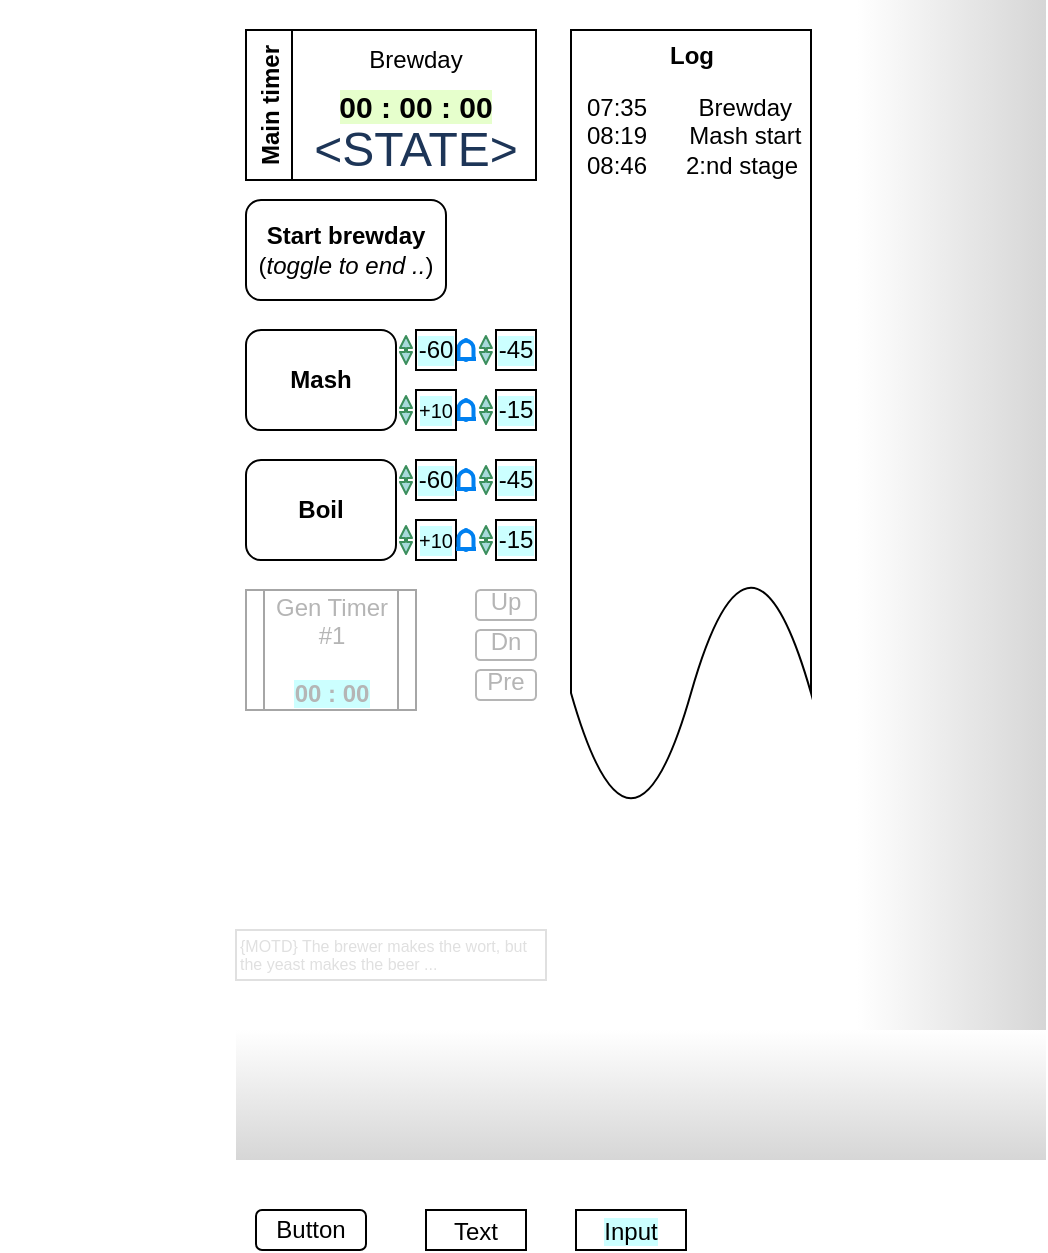 <mxfile version="15.5.6" type="device" pages="2"><diagram id="jztSU5gjST6KUrV8q-Bo" name="UI"><mxGraphModel dx="1395" dy="579" grid="1" gridSize="5" guides="1" tooltips="1" connect="1" arrows="1" fold="1" page="1" pageScale="1" pageWidth="413" pageHeight="583" math="0" shadow="0"><root><mxCell id="HVt62GDOnBgje69rLHme-0"/><mxCell id="HVt62GDOnBgje69rLHme-1" parent="HVt62GDOnBgje69rLHme-0"/><mxCell id="HVt62GDOnBgje69rLHme-38" value="Button" style="rounded=1;whiteSpace=wrap;html=1;" vertex="1" parent="HVt62GDOnBgje69rLHme-1"><mxGeometry x="15" y="605" width="55" height="20" as="geometry"/></mxCell><mxCell id="HVt62GDOnBgje69rLHme-39" value="&lt;font style=&quot;font-size: 12px&quot;&gt;Text&lt;/font&gt;" style="rounded=0;whiteSpace=wrap;html=1;labelBackgroundColor=none;fontSize=8;fillColor=none;gradientColor=#D6D6D6;gradientDirection=south;align=center;verticalAlign=bottom;" vertex="1" parent="HVt62GDOnBgje69rLHme-1"><mxGeometry x="100" y="605" width="50" height="20" as="geometry"/></mxCell><mxCell id="HVt62GDOnBgje69rLHme-48" value="Input" style="rounded=0;whiteSpace=wrap;html=1;labelBackgroundColor=#CCFFFF;fontSize=12;fillColor=none;gradientColor=#D6D6D6;gradientDirection=south;align=center;verticalAlign=bottom;" vertex="1" parent="HVt62GDOnBgje69rLHme-1"><mxGeometry x="175" y="605" width="55" height="20" as="geometry"/></mxCell><mxCell id="HFHXPf0wUwNHhgdeqi3G-0" style="edgeStyle=orthogonalEdgeStyle;curved=0;rounded=1;sketch=0;orthogonalLoop=1;jettySize=auto;html=1;exitX=0.5;exitY=1;exitDx=0;exitDy=0;fontColor=#095C86;strokeColor=#60E696;fillColor=#F694C1;" edge="1" parent="HVt62GDOnBgje69rLHme-1"><mxGeometry relative="1" as="geometry"><mxPoint x="-105" y="240" as="sourcePoint"/><mxPoint x="-105" y="240" as="targetPoint"/></mxGeometry></mxCell><mxCell id="i2ZisrxOc8dB12kxObI2-15" value="" style="rounded=0;whiteSpace=wrap;html=1;dashed=1;align=right;verticalAlign=top;labelBackgroundColor=#E0E0E0;gradientDirection=east;gradientColor=#D6D6D6;strokeColor=none;" vertex="1" parent="HVt62GDOnBgje69rLHme-1"><mxGeometry x="315" width="95" height="580" as="geometry"/></mxCell><mxCell id="i2ZisrxOc8dB12kxObI2-16" value="" style="rounded=0;whiteSpace=wrap;html=1;dashed=1;align=right;verticalAlign=top;labelBackgroundColor=#E0E0E0;gradientDirection=south;gradientColor=#D6D6D6;strokeColor=none;" vertex="1" parent="HVt62GDOnBgje69rLHme-1"><mxGeometry x="5" y="515" width="405" height="65" as="geometry"/></mxCell><mxCell id="i2ZisrxOc8dB12kxObI2-14" value="User View" parent="HVt62GDOnBgje69rLHme-0"/><mxCell id="i2ZisrxOc8dB12kxObI2-17" value="Gen Timer #1&lt;br&gt;&lt;br&gt;&lt;b style=&quot;background-color: rgb(204 , 255 , 255)&quot;&gt;00 : 00&lt;/b&gt;" style="shape=process;whiteSpace=wrap;html=1;backgroundOutline=1;strokeColor=#A6A6A6;fontColor=#B5B5B5;" vertex="1" parent="i2ZisrxOc8dB12kxObI2-14"><mxGeometry x="10" y="295" width="85" height="60" as="geometry"/></mxCell><mxCell id="i2ZisrxOc8dB12kxObI2-18" value="Main timer" style="swimlane;horizontal=0;" vertex="1" parent="i2ZisrxOc8dB12kxObI2-14"><mxGeometry x="10" y="15" width="145" height="75" as="geometry"/></mxCell><mxCell id="i2ZisrxOc8dB12kxObI2-19" value="&lt;b&gt;&lt;font style=&quot;font-size: 15px ; background-color: rgb(230 , 255 , 204)&quot;&gt;00 : 00 : 00&lt;/font&gt;&lt;/b&gt;" style="text;html=1;strokeColor=none;fillColor=none;align=center;verticalAlign=middle;whiteSpace=wrap;rounded=0;" vertex="1" parent="i2ZisrxOc8dB12kxObI2-18"><mxGeometry x="40" y="22.5" width="90" height="30" as="geometry"/></mxCell><mxCell id="i2ZisrxOc8dB12kxObI2-20" value="Brewday" style="text;html=1;strokeColor=none;fillColor=none;align=center;verticalAlign=middle;whiteSpace=wrap;rounded=0;" vertex="1" parent="i2ZisrxOc8dB12kxObI2-18"><mxGeometry x="55" width="60" height="30" as="geometry"/></mxCell><mxCell id="i2ZisrxOc8dB12kxObI2-21" value="&amp;lt;STATE&amp;gt;" style="text;html=1;strokeColor=none;fillColor=none;align=center;verticalAlign=middle;whiteSpace=wrap;rounded=0;sketch=0;fontSize=24;fontColor=#1D3557;" vertex="1" parent="i2ZisrxOc8dB12kxObI2-18"><mxGeometry x="25" y="45" width="120" height="30" as="geometry"/></mxCell><mxCell id="i2ZisrxOc8dB12kxObI2-22" value="&lt;b&gt;Start brewday&lt;/b&gt;&lt;br&gt;(&lt;i&gt;toggle to end ..&lt;/i&gt;)" style="rounded=1;whiteSpace=wrap;html=1;" vertex="1" parent="i2ZisrxOc8dB12kxObI2-14"><mxGeometry x="10" y="100" width="100" height="50" as="geometry"/></mxCell><mxCell id="i2ZisrxOc8dB12kxObI2-23" value="&lt;b&gt;Mash&lt;/b&gt;" style="rounded=1;whiteSpace=wrap;html=1;" vertex="1" parent="i2ZisrxOc8dB12kxObI2-14"><mxGeometry x="10" y="165" width="75" height="50" as="geometry"/></mxCell><mxCell id="i2ZisrxOc8dB12kxObI2-24" value="-45" style="rounded=0;whiteSpace=wrap;html=1;" vertex="1" parent="i2ZisrxOc8dB12kxObI2-14"><mxGeometry x="135" y="165" width="20" height="20" as="geometry"/></mxCell><mxCell id="i2ZisrxOc8dB12kxObI2-25" value="-15" style="rounded=0;whiteSpace=wrap;html=1;" vertex="1" parent="i2ZisrxOc8dB12kxObI2-14"><mxGeometry x="135" y="195" width="20" height="20" as="geometry"/></mxCell><mxCell id="i2ZisrxOc8dB12kxObI2-26" value="" style="html=1;verticalLabelPosition=bottom;align=center;labelBackgroundColor=#ffffff;verticalAlign=top;strokeWidth=2;strokeColor=#0080F0;shadow=0;dashed=0;shape=mxgraph.ios7.icons.bell;" vertex="1" parent="i2ZisrxOc8dB12kxObI2-14"><mxGeometry x="115" y="170" width="10" height="10" as="geometry"/></mxCell><mxCell id="i2ZisrxOc8dB12kxObI2-27" value="" style="html=1;verticalLabelPosition=bottom;align=center;labelBackgroundColor=#ffffff;verticalAlign=top;strokeWidth=2;strokeColor=#0080F0;shadow=0;dashed=0;shape=mxgraph.ios7.icons.bell;" vertex="1" parent="i2ZisrxOc8dB12kxObI2-14"><mxGeometry x="115" y="200" width="10" height="10" as="geometry"/></mxCell><mxCell id="i2ZisrxOc8dB12kxObI2-28" value="-60" style="rounded=0;whiteSpace=wrap;html=1;" vertex="1" parent="i2ZisrxOc8dB12kxObI2-14"><mxGeometry x="95" y="165" width="20" height="20" as="geometry"/></mxCell><mxCell id="i2ZisrxOc8dB12kxObI2-29" value="&lt;font style=&quot;font-size: 10px&quot;&gt;+10&lt;/font&gt;" style="rounded=0;whiteSpace=wrap;html=1;" vertex="1" parent="i2ZisrxOc8dB12kxObI2-14"><mxGeometry x="95" y="195" width="20" height="20" as="geometry"/></mxCell><mxCell id="i2ZisrxOc8dB12kxObI2-30" value="&lt;b&gt;Boil&lt;/b&gt;" style="rounded=1;whiteSpace=wrap;html=1;" vertex="1" parent="i2ZisrxOc8dB12kxObI2-14"><mxGeometry x="10" y="230" width="75" height="50" as="geometry"/></mxCell><mxCell id="i2ZisrxOc8dB12kxObI2-31" value="-45" style="rounded=0;whiteSpace=wrap;html=1;labelBackgroundColor=#CCFFFF;" vertex="1" parent="i2ZisrxOc8dB12kxObI2-14"><mxGeometry x="135" y="230" width="20" height="20" as="geometry"/></mxCell><mxCell id="i2ZisrxOc8dB12kxObI2-32" value="-15" style="rounded=0;whiteSpace=wrap;html=1;labelBackgroundColor=#CCFFFF;" vertex="1" parent="i2ZisrxOc8dB12kxObI2-14"><mxGeometry x="135" y="260" width="20" height="20" as="geometry"/></mxCell><mxCell id="i2ZisrxOc8dB12kxObI2-33" value="-60" style="rounded=0;whiteSpace=wrap;html=1;labelBackgroundColor=#CCFFFF;" vertex="1" parent="i2ZisrxOc8dB12kxObI2-14"><mxGeometry x="95" y="230" width="20" height="20" as="geometry"/></mxCell><mxCell id="i2ZisrxOc8dB12kxObI2-34" value="&lt;font style=&quot;font-size: 10px&quot;&gt;+10&lt;/font&gt;" style="rounded=0;whiteSpace=wrap;html=1;labelBackgroundColor=#CCFFFF;" vertex="1" parent="i2ZisrxOc8dB12kxObI2-14"><mxGeometry x="95" y="260" width="20" height="20" as="geometry"/></mxCell><mxCell id="i2ZisrxOc8dB12kxObI2-35" value="{MOTD} The brewer makes the wort, but the yeast makes the beer ..." style="rounded=0;whiteSpace=wrap;html=1;labelBackgroundColor=none;fontSize=8;fillColor=none;gradientColor=#D6D6D6;gradientDirection=west;align=left;verticalAlign=bottom;fontColor=#E0E0E0;strokeColor=#E0E0E0;" vertex="1" parent="i2ZisrxOc8dB12kxObI2-14"><mxGeometry x="5" y="465" width="155" height="25" as="geometry"/></mxCell><mxCell id="i2ZisrxOc8dB12kxObI2-36" value="" style="shape=document;whiteSpace=wrap;html=1;boundedLbl=1;labelBackgroundColor=none;fontSize=12;fillColor=none;gradientColor=#D6D6D6;gradientDirection=south;align=center;verticalAlign=bottom;" vertex="1" parent="i2ZisrxOc8dB12kxObI2-14"><mxGeometry x="172.5" y="15" width="120" height="390" as="geometry"/></mxCell><mxCell id="i2ZisrxOc8dB12kxObI2-37" value="&lt;span style=&quot;color: rgb(0 , 0 , 0) ; text-align: right&quot;&gt;07:35&lt;br&gt;&lt;/span&gt;&lt;span style=&quot;color: rgb(0 , 0 , 0) ; text-align: right&quot;&gt;08:19&lt;br&gt;&lt;/span&gt;&lt;span style=&quot;color: rgb(0 , 0 , 0) ; text-align: right&quot;&gt;08:46&lt;/span&gt;&lt;span style=&quot;color: rgb(0 , 0 , 0) ; text-align: right&quot;&gt;&lt;br&gt;&lt;/span&gt;" style="text;html=1;strokeColor=none;fillColor=none;align=center;verticalAlign=top;whiteSpace=wrap;rounded=0;dashed=1;fontColor=#333333;" vertex="1" parent="i2ZisrxOc8dB12kxObI2-14"><mxGeometry x="172.5" y="40" width="45" height="360" as="geometry"/></mxCell><mxCell id="i2ZisrxOc8dB12kxObI2-38" value="&lt;span style=&quot;color: rgb(0 , 0 , 0) ; text-align: right&quot;&gt;&amp;nbsp;Brewday&lt;br&gt;&lt;/span&gt;&lt;span style=&quot;color: rgb(0 , 0 , 0) ; text-align: right&quot;&gt;&amp;nbsp;Mash start&lt;/span&gt;&lt;span style=&quot;color: rgb(0 , 0 , 0) ; text-align: right&quot;&gt;&lt;br&gt;&lt;/span&gt;&lt;span style=&quot;color: rgb(0 , 0 , 0) ; text-align: right&quot;&gt;2:nd stage&lt;br&gt;&lt;/span&gt;" style="text;html=1;strokeColor=none;fillColor=none;align=center;verticalAlign=top;whiteSpace=wrap;rounded=0;dashed=1;fontColor=#333333;" vertex="1" parent="i2ZisrxOc8dB12kxObI2-14"><mxGeometry x="222.5" y="40" width="70" height="360" as="geometry"/></mxCell><mxCell id="i2ZisrxOc8dB12kxObI2-39" value="&lt;span style=&quot;font-weight: 700&quot;&gt;Log&lt;/span&gt;" style="text;html=1;strokeColor=none;fillColor=none;align=center;verticalAlign=middle;whiteSpace=wrap;rounded=0;labelBackgroundColor=none;fontSize=12;" vertex="1" parent="i2ZisrxOc8dB12kxObI2-14"><mxGeometry x="172.5" y="15" width="120" height="25" as="geometry"/></mxCell><mxCell id="i2ZisrxOc8dB12kxObI2-40" value="Up" style="rounded=1;whiteSpace=wrap;html=1;labelBackgroundColor=none;fontSize=12;fillColor=none;gradientColor=#D6D6D6;gradientDirection=south;align=center;verticalAlign=bottom;fontColor=#B5B5B5;strokeColor=#B5B5B5;" vertex="1" parent="i2ZisrxOc8dB12kxObI2-14"><mxGeometry x="125" y="295" width="30" height="15" as="geometry"/></mxCell><mxCell id="i2ZisrxOc8dB12kxObI2-41" value="Dn" style="rounded=1;whiteSpace=wrap;html=1;labelBackgroundColor=none;fontSize=12;fillColor=none;gradientColor=#D6D6D6;gradientDirection=south;align=center;verticalAlign=bottom;fontColor=#B5B5B5;strokeColor=#B5B5B5;" vertex="1" parent="i2ZisrxOc8dB12kxObI2-14"><mxGeometry x="125" y="315" width="30" height="15" as="geometry"/></mxCell><mxCell id="i2ZisrxOc8dB12kxObI2-42" value="-60" style="rounded=0;whiteSpace=wrap;html=1;labelBackgroundColor=#CCFFFF;" vertex="1" parent="i2ZisrxOc8dB12kxObI2-14"><mxGeometry x="95" y="165" width="20" height="20" as="geometry"/></mxCell><mxCell id="i2ZisrxOc8dB12kxObI2-43" value="&lt;font style=&quot;font-size: 10px&quot;&gt;+10&lt;/font&gt;" style="rounded=0;whiteSpace=wrap;html=1;labelBackgroundColor=#CCFFFF;" vertex="1" parent="i2ZisrxOc8dB12kxObI2-14"><mxGeometry x="95" y="195" width="20" height="20" as="geometry"/></mxCell><mxCell id="i2ZisrxOc8dB12kxObI2-44" value="-45" style="rounded=0;whiteSpace=wrap;html=1;labelBackgroundColor=#CCFFFF;" vertex="1" parent="i2ZisrxOc8dB12kxObI2-14"><mxGeometry x="135" y="165" width="20" height="20" as="geometry"/></mxCell><mxCell id="i2ZisrxOc8dB12kxObI2-45" value="-15" style="rounded=0;whiteSpace=wrap;html=1;labelBackgroundColor=#CCFFFF;" vertex="1" parent="i2ZisrxOc8dB12kxObI2-14"><mxGeometry x="135" y="195" width="20" height="20" as="geometry"/></mxCell><mxCell id="i2ZisrxOc8dB12kxObI2-46" value="Pre" style="rounded=1;whiteSpace=wrap;html=1;labelBackgroundColor=none;fontSize=12;fillColor=none;gradientColor=#D6D6D6;gradientDirection=south;align=center;verticalAlign=bottom;fontColor=#B5B5B5;strokeColor=#B5B5B5;" vertex="1" parent="i2ZisrxOc8dB12kxObI2-14"><mxGeometry x="125" y="335" width="30" height="15" as="geometry"/></mxCell><mxCell id="i2ZisrxOc8dB12kxObI2-47" value="" style="shape=flexArrow;endArrow=classic;startArrow=classic;html=1;rounded=1;sketch=0;fontSize=24;fontColor=#1D3557;startSize=1.667;endSize=1.667;strokeColor=#3C8F5D;fillColor=#A8DADC;width=1;startWidth=4;endWidth=4;" edge="1" parent="i2ZisrxOc8dB12kxObI2-14"><mxGeometry width="100" height="100" relative="1" as="geometry"><mxPoint x="90" y="182.5" as="sourcePoint"/><mxPoint x="90" y="167.5" as="targetPoint"/></mxGeometry></mxCell><mxCell id="i2ZisrxOc8dB12kxObI2-48" value="" style="shape=flexArrow;endArrow=classic;startArrow=classic;html=1;rounded=1;sketch=0;fontSize=24;fontColor=#1D3557;startSize=1.667;endSize=1.667;strokeColor=#3C8F5D;fillColor=#A8DADC;width=1;startWidth=4;endWidth=4;" edge="1" parent="i2ZisrxOc8dB12kxObI2-14"><mxGeometry width="100" height="100" relative="1" as="geometry"><mxPoint x="129.94" y="182.5" as="sourcePoint"/><mxPoint x="129.94" y="167.5" as="targetPoint"/></mxGeometry></mxCell><mxCell id="i2ZisrxOc8dB12kxObI2-49" value="" style="shape=flexArrow;endArrow=classic;startArrow=classic;html=1;rounded=1;sketch=0;fontSize=24;fontColor=#1D3557;startSize=1.667;endSize=1.667;strokeColor=#3C8F5D;fillColor=#A8DADC;width=1;startWidth=4;endWidth=4;" edge="1" parent="i2ZisrxOc8dB12kxObI2-14"><mxGeometry width="100" height="100" relative="1" as="geometry"><mxPoint x="90" y="212.5" as="sourcePoint"/><mxPoint x="90" y="197.5" as="targetPoint"/></mxGeometry></mxCell><mxCell id="i2ZisrxOc8dB12kxObI2-50" value="" style="shape=flexArrow;endArrow=classic;startArrow=classic;html=1;rounded=1;sketch=0;fontSize=24;fontColor=#1D3557;startSize=1.667;endSize=1.667;strokeColor=#3C8F5D;fillColor=#A8DADC;width=1;startWidth=4;endWidth=4;" edge="1" parent="i2ZisrxOc8dB12kxObI2-14"><mxGeometry width="100" height="100" relative="1" as="geometry"><mxPoint x="130" y="212.5" as="sourcePoint"/><mxPoint x="130" y="197.5" as="targetPoint"/></mxGeometry></mxCell><mxCell id="i2ZisrxOc8dB12kxObI2-51" value="" style="shape=flexArrow;endArrow=classic;startArrow=classic;html=1;rounded=1;sketch=0;fontSize=24;fontColor=#1D3557;startSize=1.667;endSize=1.667;strokeColor=#3C8F5D;fillColor=#A8DADC;width=1;startWidth=4;endWidth=4;" edge="1" parent="i2ZisrxOc8dB12kxObI2-14"><mxGeometry width="100" height="100" relative="1" as="geometry"><mxPoint x="90" y="247.5" as="sourcePoint"/><mxPoint x="90" y="232.5" as="targetPoint"/></mxGeometry></mxCell><mxCell id="i2ZisrxOc8dB12kxObI2-52" value="" style="html=1;verticalLabelPosition=bottom;align=center;labelBackgroundColor=#ffffff;verticalAlign=top;strokeWidth=2;strokeColor=#0080F0;shadow=0;dashed=0;shape=mxgraph.ios7.icons.bell;" vertex="1" parent="i2ZisrxOc8dB12kxObI2-14"><mxGeometry x="115" y="235" width="10" height="10" as="geometry"/></mxCell><mxCell id="i2ZisrxOc8dB12kxObI2-53" value="" style="shape=flexArrow;endArrow=classic;startArrow=classic;html=1;rounded=1;sketch=0;fontSize=24;fontColor=#1D3557;startSize=1.667;endSize=1.667;strokeColor=#3C8F5D;fillColor=#A8DADC;width=1;startWidth=4;endWidth=4;" edge="1" parent="i2ZisrxOc8dB12kxObI2-14"><mxGeometry width="100" height="100" relative="1" as="geometry"><mxPoint x="130" y="247.5" as="sourcePoint"/><mxPoint x="130" y="232.5" as="targetPoint"/></mxGeometry></mxCell><mxCell id="i2ZisrxOc8dB12kxObI2-54" value="" style="shape=flexArrow;endArrow=classic;startArrow=classic;html=1;rounded=1;sketch=0;fontSize=24;fontColor=#1D3557;startSize=1.667;endSize=1.667;strokeColor=#3C8F5D;fillColor=#A8DADC;width=1;startWidth=4;endWidth=4;" edge="1" parent="i2ZisrxOc8dB12kxObI2-14"><mxGeometry width="100" height="100" relative="1" as="geometry"><mxPoint x="90" y="277.5" as="sourcePoint"/><mxPoint x="90" y="262.5" as="targetPoint"/></mxGeometry></mxCell><mxCell id="i2ZisrxOc8dB12kxObI2-55" value="" style="html=1;verticalLabelPosition=bottom;align=center;labelBackgroundColor=#ffffff;verticalAlign=top;strokeWidth=2;strokeColor=#0080F0;shadow=0;dashed=0;shape=mxgraph.ios7.icons.bell;" vertex="1" parent="i2ZisrxOc8dB12kxObI2-14"><mxGeometry x="115" y="265" width="10" height="10" as="geometry"/></mxCell><mxCell id="i2ZisrxOc8dB12kxObI2-56" value="" style="shape=flexArrow;endArrow=classic;startArrow=classic;html=1;rounded=1;sketch=0;fontSize=24;fontColor=#1D3557;startSize=1.667;endSize=1.667;strokeColor=#3C8F5D;fillColor=#A8DADC;width=1;startWidth=4;endWidth=4;" edge="1" parent="i2ZisrxOc8dB12kxObI2-14"><mxGeometry width="100" height="100" relative="1" as="geometry"><mxPoint x="130" y="277.5" as="sourcePoint"/><mxPoint x="130" y="262.5" as="targetPoint"/></mxGeometry></mxCell><mxCell id="i2ZisrxOc8dB12kxObI2-1" value="Components" parent="HVt62GDOnBgje69rLHme-0" visible="0"/><mxCell id="i2ZisrxOc8dB12kxObI2-2" value="" style="rounded=0;whiteSpace=wrap;html=1;dashed=1;labelBackgroundColor=none;fontSize=15;strokeColor=#FF3333;fillColor=none;gradientColor=#D6D6D6;gradientDirection=south;align=center;verticalAlign=bottom;" vertex="1" parent="i2ZisrxOc8dB12kxObI2-1"><mxGeometry x="165" y="-5" width="135" height="505" as="geometry"/></mxCell><mxCell id="i2ZisrxOc8dB12kxObI2-3" value="" style="rounded=0;whiteSpace=wrap;html=1;dashed=1;labelBackgroundColor=none;fontSize=15;strokeColor=#FF3333;fillColor=none;gradientColor=#D6D6D6;gradientDirection=south;align=center;verticalAlign=bottom;" vertex="1" parent="i2ZisrxOc8dB12kxObI2-1"><mxGeometry x="5" y="460" width="155" height="40" as="geometry"/></mxCell><mxCell id="i2ZisrxOc8dB12kxObI2-4" style="edgeStyle=orthogonalEdgeStyle;curved=0;rounded=1;sketch=0;orthogonalLoop=1;jettySize=auto;html=1;entryX=1;entryY=0.5;entryDx=0;entryDy=0;fontColor=#095C86;strokeColor=#60E696;fillColor=#F694C1;" edge="1" parent="i2ZisrxOc8dB12kxObI2-1" source="i2ZisrxOc8dB12kxObI2-5" target="i2ZisrxOc8dB12kxObI2-9"><mxGeometry relative="1" as="geometry"/></mxCell><mxCell id="i2ZisrxOc8dB12kxObI2-5" value="" style="rounded=0;whiteSpace=wrap;html=1;dashed=1;labelBackgroundColor=none;fontSize=15;strokeColor=#FF3333;fillColor=none;gradientColor=#D6D6D6;gradientDirection=south;align=center;verticalAlign=bottom;" vertex="1" parent="i2ZisrxOc8dB12kxObI2-1"><mxGeometry x="5" y="95" width="155" height="360" as="geometry"/></mxCell><mxCell id="i2ZisrxOc8dB12kxObI2-6" style="edgeStyle=orthogonalEdgeStyle;curved=0;rounded=1;sketch=0;orthogonalLoop=1;jettySize=auto;html=1;entryX=0;entryY=0.5;entryDx=0;entryDy=0;fontColor=#095C86;strokeColor=#60E696;fillColor=#F694C1;" edge="1" parent="i2ZisrxOc8dB12kxObI2-1" source="i2ZisrxOc8dB12kxObI2-2" target="i2ZisrxOc8dB12kxObI2-10"><mxGeometry relative="1" as="geometry"/></mxCell><mxCell id="i2ZisrxOc8dB12kxObI2-7" style="edgeStyle=orthogonalEdgeStyle;curved=0;rounded=1;sketch=0;orthogonalLoop=1;jettySize=auto;html=1;entryX=1.057;entryY=0.643;entryDx=0;entryDy=0;entryPerimeter=0;fontColor=#095C86;strokeColor=#60E696;fillColor=#F694C1;" edge="1" parent="i2ZisrxOc8dB12kxObI2-1" source="i2ZisrxOc8dB12kxObI2-3" target="i2ZisrxOc8dB12kxObI2-11"><mxGeometry relative="1" as="geometry"><Array as="points"><mxPoint x="83" y="435"/><mxPoint x="-50" y="435"/><mxPoint x="-50" y="303"/></Array></mxGeometry></mxCell><mxCell id="i2ZisrxOc8dB12kxObI2-8" value="StatePanel.js" style="rounded=0;whiteSpace=wrap;html=1;dashed=1;labelBackgroundColor=none;fontSize=15;strokeColor=#FF3333;fillColor=none;gradientColor=#D6D6D6;gradientDirection=south;align=center;verticalAlign=bottom;" vertex="1" parent="i2ZisrxOc8dB12kxObI2-1"><mxGeometry x="-165" y="135" width="120" height="25" as="geometry"/></mxCell><mxCell id="i2ZisrxOc8dB12kxObI2-9" value="MainPanel.js" style="rounded=0;whiteSpace=wrap;html=1;dashed=1;labelBackgroundColor=none;fontSize=15;strokeColor=#FF3333;fillColor=none;gradientColor=#D6D6D6;gradientDirection=south;align=center;verticalAlign=bottom;" vertex="1" parent="i2ZisrxOc8dB12kxObI2-1"><mxGeometry x="-165" y="220" width="120" height="20" as="geometry"/></mxCell><mxCell id="i2ZisrxOc8dB12kxObI2-10" value="Log.js" style="rounded=0;whiteSpace=wrap;html=1;dashed=1;labelBackgroundColor=none;fontSize=15;strokeColor=#FF3333;fillColor=none;gradientColor=#D6D6D6;gradientDirection=south;align=center;verticalAlign=bottom;" vertex="1" parent="i2ZisrxOc8dB12kxObI2-1"><mxGeometry x="440" y="192.5" width="120" height="20" as="geometry"/></mxCell><mxCell id="i2ZisrxOc8dB12kxObI2-11" value="Motd.js" style="rounded=0;whiteSpace=wrap;html=1;dashed=1;labelBackgroundColor=none;fontSize=15;strokeColor=#FF3333;fillColor=none;gradientColor=#D6D6D6;gradientDirection=south;align=center;verticalAlign=bottom;" vertex="1" parent="i2ZisrxOc8dB12kxObI2-1"><mxGeometry x="-155" y="292" width="67.5" height="17.5" as="geometry"/></mxCell><mxCell id="i2ZisrxOc8dB12kxObI2-12" style="edgeStyle=orthogonalEdgeStyle;curved=0;rounded=1;sketch=0;orthogonalLoop=1;jettySize=auto;html=1;exitX=0;exitY=0.5;exitDx=0;exitDy=0;entryX=1;entryY=0.5;entryDx=0;entryDy=0;fontColor=#095C86;strokeColor=#60E696;fillColor=#F694C1;" edge="1" parent="i2ZisrxOc8dB12kxObI2-1" source="i2ZisrxOc8dB12kxObI2-13" target="i2ZisrxOc8dB12kxObI2-8"><mxGeometry relative="1" as="geometry"/></mxCell><mxCell id="i2ZisrxOc8dB12kxObI2-13" value="" style="rounded=0;whiteSpace=wrap;html=1;labelBackgroundColor=none;fontSize=15;fillColor=none;gradientColor=#D6D6D6;gradientDirection=south;align=center;verticalAlign=bottom;dashed=1;strokeColor=#FF3333;" vertex="1" parent="i2ZisrxOc8dB12kxObI2-1"><mxGeometry x="5" y="-5" width="155" height="95" as="geometry"/></mxCell></root></mxGraphModel></diagram><diagram id="qgCo0HGUZeaxUMjPsR11" name="Flow"><mxGraphModel dx="1422" dy="838" grid="1" gridSize="10" guides="1" tooltips="1" connect="1" arrows="1" fold="1" page="1" pageScale="1" pageWidth="1169" pageHeight="827" math="0" shadow="0"><root><mxCell id="0"/><mxCell id="1" value="Timer  Main" parent="0" visible="0"/><mxCell id="P6plm_yKqSmg1ytH9RRM-5" value="&lt;font style=&quot;font-size: 24px&quot;&gt;PROPS&amp;nbsp; &amp;nbsp; &amp;nbsp; &amp;nbsp; &amp;nbsp; &amp;nbsp; &amp;nbsp;&lt;/font&gt;" style="ellipse;shape=cloud;whiteSpace=wrap;html=1;rounded=0;sketch=0;fontColor=#1D3557;strokeColor=#66B6E8;fillColor=none;" vertex="1" parent="1"><mxGeometry x="150" y="160" width="680" height="340" as="geometry"/></mxCell><mxCell id="P6plm_yKqSmg1ytH9RRM-4" value="Untitled Layer" parent="0"/><mxCell id="P6plm_yKqSmg1ytH9RRM-36" value="StatePanel.js" style="swimlane;fontStyle=0;childLayout=stackLayout;horizontal=1;startSize=30;horizontalStack=0;resizeParent=1;resizeParentMax=0;resizeLast=0;collapsible=1;marginBottom=0;labelBackgroundColor=none;fontSize=15;strokeColor=#AF45ED;fillColor=none;gradientDirection=south;align=center;verticalAlign=middle;fontColor=#095C86;" vertex="1" parent="P6plm_yKqSmg1ytH9RRM-4"><mxGeometry x="30" y="100" width="240" height="60" as="geometry"/></mxCell><mxCell id="P6plm_yKqSmg1ytH9RRM-38" value="/visa timer mainTimer" style="text;strokeColor=none;fillColor=none;align=left;verticalAlign=middle;spacingLeft=4;spacingRight=4;overflow=hidden;points=[[0,0.5],[1,0.5]];portConstraint=eastwest;rotatable=0;labelBackgroundColor=none;fontSize=15;fontColor=#095C86;" vertex="1" parent="P6plm_yKqSmg1ytH9RRM-36"><mxGeometry y="30" width="240" height="30" as="geometry"/></mxCell><mxCell id="P6plm_yKqSmg1ytH9RRM-8" value="App.js" style="swimlane;fontStyle=0;childLayout=stackLayout;horizontal=1;startSize=30;horizontalStack=0;resizeParent=1;resizeParentMax=0;resizeLast=0;collapsible=1;marginBottom=0;labelBackgroundColor=none;fontSize=15;fillColor=none;gradientDirection=south;align=center;verticalAlign=bottom;strokeColor=#AF45ED;fontColor=#095C86;" vertex="1" parent="P6plm_yKqSmg1ytH9RRM-4"><mxGeometry x="400" y="60" width="140" height="120" as="geometry"/></mxCell><mxCell id="P6plm_yKqSmg1ytH9RRM-9" value="Button Start" style="text;strokeColor=none;fillColor=none;align=left;verticalAlign=middle;spacingLeft=4;spacingRight=4;overflow=hidden;points=[[0,0.5],[1,0.5]];portConstraint=eastwest;rotatable=0;labelBackgroundColor=none;fontSize=15;fontColor=#095C86;" vertex="1" parent="P6plm_yKqSmg1ytH9RRM-8"><mxGeometry y="30" width="140" height="30" as="geometry"/></mxCell><mxCell id="P6plm_yKqSmg1ytH9RRM-10" value="-------------------------" style="text;strokeColor=none;fillColor=none;align=left;verticalAlign=middle;spacingLeft=4;spacingRight=4;overflow=hidden;points=[[0,0.5],[1,0.5]];portConstraint=eastwest;rotatable=0;labelBackgroundColor=none;fontSize=15;fontColor=#095C86;" vertex="1" parent="P6plm_yKqSmg1ytH9RRM-8"><mxGeometry y="60" width="140" height="30" as="geometry"/></mxCell><mxCell id="P6plm_yKqSmg1ytH9RRM-11" value="      " style="text;strokeColor=none;fillColor=none;align=left;verticalAlign=middle;spacingLeft=4;spacingRight=4;overflow=hidden;points=[[0,0.5],[1,0.5]];portConstraint=eastwest;rotatable=0;labelBackgroundColor=none;fontSize=15;fontColor=#095C86;" vertex="1" parent="P6plm_yKqSmg1ytH9RRM-8"><mxGeometry y="90" width="140" height="30" as="geometry"/></mxCell><mxCell id="P6plm_yKqSmg1ytH9RRM-12" value="CountUp.js" style="swimlane;fontStyle=0;childLayout=stackLayout;horizontal=1;startSize=30;horizontalStack=0;resizeParent=1;resizeParentMax=0;resizeLast=0;collapsible=1;marginBottom=0;labelBackgroundColor=none;fontSize=15;fillColor=none;gradientDirection=south;align=center;verticalAlign=bottom;strokeColor=#AF45ED;fontColor=#095C86;" vertex="1" parent="P6plm_yKqSmg1ytH9RRM-4"><mxGeometry x="260" y="310" width="140" height="90" as="geometry"/></mxCell><mxCell id="P6plm_yKqSmg1ytH9RRM-13" value="create mainTimer" style="text;strokeColor=none;fillColor=none;align=left;verticalAlign=middle;spacingLeft=4;spacingRight=4;overflow=hidden;points=[[0,0.5],[1,0.5]];portConstraint=eastwest;rotatable=0;labelBackgroundColor=none;fontSize=15;fontColor=#095C86;" vertex="1" parent="P6plm_yKqSmg1ytH9RRM-12"><mxGeometry y="30" width="140" height="30" as="geometry"/></mxCell><mxCell id="P6plm_yKqSmg1ytH9RRM-14" value="mainTimer" style="text;strokeColor=none;fillColor=none;align=left;verticalAlign=middle;spacingLeft=4;spacingRight=4;overflow=hidden;points=[[0,0.5],[1,0.5]];portConstraint=eastwest;rotatable=0;labelBackgroundColor=none;fontSize=15;fontColor=#095C86;" vertex="1" parent="P6plm_yKqSmg1ytH9RRM-12"><mxGeometry y="60" width="140" height="30" as="geometry"/></mxCell><mxCell id="P6plm_yKqSmg1ytH9RRM-24" style="edgeStyle=orthogonalEdgeStyle;rounded=1;orthogonalLoop=1;jettySize=auto;html=1;fontSize=15;exitX=0;exitY=0.5;exitDx=0;exitDy=0;strokeColor=#3C8F5D;fontColor=#095C86;endSize=11;entryX=0.75;entryY=0;entryDx=0;entryDy=0;" edge="1" parent="P6plm_yKqSmg1ytH9RRM-4" source="P6plm_yKqSmg1ytH9RRM-9" target="P6plm_yKqSmg1ytH9RRM-12"><mxGeometry relative="1" as="geometry"><mxPoint x="430" y="90" as="sourcePoint"/><mxPoint x="80" y="310" as="targetPoint"/></mxGeometry></mxCell><mxCell id="dZtjiTMfddPAFsGcVOZw-3" style="edgeStyle=orthogonalEdgeStyle;rounded=1;sketch=0;orthogonalLoop=1;jettySize=auto;html=1;exitX=0.25;exitY=0;exitDx=0;exitDy=0;entryX=0.199;entryY=1.005;entryDx=0;entryDy=0;entryPerimeter=0;fontSize=24;fontColor=#1D3557;startArrow=none;startFill=0;endArrow=classic;endFill=1;startSize=22;endSize=11;strokeColor=#3C8F5D;fillColor=#A8DADC;" edge="1" parent="P6plm_yKqSmg1ytH9RRM-4" source="P6plm_yKqSmg1ytH9RRM-31" target="P6plm_yKqSmg1ytH9RRM-14"><mxGeometry relative="1" as="geometry"/></mxCell><mxCell id="P6plm_yKqSmg1ytH9RRM-31" value="Timer.js" style="swimlane;fontStyle=0;childLayout=stackLayout;horizontal=1;startSize=30;horizontalStack=0;resizeParent=1;resizeParentMax=0;resizeLast=0;collapsible=1;marginBottom=0;rounded=0;sketch=0;fontColor=#1D3557;strokeColor=#457B9D;fillColor=#A8DADC;" vertex="1" parent="P6plm_yKqSmg1ytH9RRM-4"><mxGeometry x="270" y="520" width="140" height="120" as="geometry"/></mxCell><mxCell id="P6plm_yKqSmg1ytH9RRM-32" value="(start)value" style="text;strokeColor=none;fillColor=none;align=left;verticalAlign=middle;spacingLeft=4;spacingRight=4;overflow=hidden;points=[[0,0.5],[1,0.5]];portConstraint=eastwest;rotatable=0;rounded=0;sketch=0;fontColor=#1D3557;" vertex="1" parent="P6plm_yKqSmg1ytH9RRM-31"><mxGeometry y="30" width="140" height="30" as="geometry"/></mxCell><mxCell id="P6plm_yKqSmg1ytH9RRM-33" value="direction (up/dn)" style="text;strokeColor=none;fillColor=none;align=left;verticalAlign=middle;spacingLeft=4;spacingRight=4;overflow=hidden;points=[[0,0.5],[1,0.5]];portConstraint=eastwest;rotatable=0;rounded=0;sketch=0;fontColor=#1D3557;" vertex="1" parent="P6plm_yKqSmg1ytH9RRM-31"><mxGeometry y="60" width="140" height="30" as="geometry"/></mxCell><mxCell id="P6plm_yKqSmg1ytH9RRM-34" value="alarm (yes/no)" style="text;strokeColor=none;fillColor=none;align=left;verticalAlign=middle;spacingLeft=4;spacingRight=4;overflow=hidden;points=[[0,0.5],[1,0.5]];portConstraint=eastwest;rotatable=0;rounded=0;sketch=0;fontColor=#1D3557;" vertex="1" parent="P6plm_yKqSmg1ytH9RRM-31"><mxGeometry y="90" width="140" height="30" as="geometry"/></mxCell><mxCell id="P6plm_yKqSmg1ytH9RRM-35" style="edgeStyle=orthogonalEdgeStyle;rounded=1;sketch=0;orthogonalLoop=1;jettySize=auto;html=1;exitX=1;exitY=0.5;exitDx=0;exitDy=0;entryX=0.5;entryY=0;entryDx=0;entryDy=0;fontSize=24;fontColor=#1D3557;endArrow=classic;endFill=1;endSize=11;strokeColor=#3C8F5D;fillColor=#A8DADC;startArrow=none;startFill=0;startSize=22;" edge="1" parent="P6plm_yKqSmg1ytH9RRM-4" source="P6plm_yKqSmg1ytH9RRM-13" target="P6plm_yKqSmg1ytH9RRM-31"><mxGeometry relative="1" as="geometry"/></mxCell><mxCell id="dZtjiTMfddPAFsGcVOZw-1" style="edgeStyle=orthogonalEdgeStyle;rounded=1;sketch=0;orthogonalLoop=1;jettySize=auto;html=1;exitX=0;exitY=0.5;exitDx=0;exitDy=0;entryX=0.362;entryY=0.986;entryDx=0;entryDy=0;entryPerimeter=0;fontSize=24;fontColor=#1D3557;startArrow=none;startFill=0;endArrow=classic;endFill=1;startSize=22;endSize=11;strokeColor=#3C8F5D;fillColor=#A8DADC;" edge="1" parent="P6plm_yKqSmg1ytH9RRM-4" source="P6plm_yKqSmg1ytH9RRM-14" target="P6plm_yKqSmg1ytH9RRM-38"><mxGeometry relative="1" as="geometry"/></mxCell><mxCell id="dZtjiTMfddPAFsGcVOZw-4" value="Timer Mash &amp; Boil" parent="0" visible="0"/><mxCell id="dZtjiTMfddPAFsGcVOZw-6" style="edgeStyle=orthogonalEdgeStyle;rounded=1;orthogonalLoop=1;jettySize=auto;html=1;exitX=0.49;exitY=0.978;exitDx=0;exitDy=0;entryX=0;entryY=0.5;entryDx=0;entryDy=0;fontSize=15;strokeColor=#3C8F5D;fontColor=#095C86;endSize=11;exitPerimeter=0;" edge="1" parent="dZtjiTMfddPAFsGcVOZw-4" target="dZtjiTMfddPAFsGcVOZw-18"><mxGeometry relative="1" as="geometry"><mxPoint x="508.6" y="179.34" as="sourcePoint"/></mxGeometry></mxCell><mxCell id="dZtjiTMfddPAFsGcVOZw-7" value="State" style="edgeLabel;html=1;align=center;verticalAlign=middle;resizable=0;points=[];fontSize=15;fontColor=#095C86;" vertex="1" connectable="0" parent="dZtjiTMfddPAFsGcVOZw-6"><mxGeometry x="0.777" y="-2" relative="1" as="geometry"><mxPoint x="-87" y="-2" as="offset"/></mxGeometry></mxCell><mxCell id="dZtjiTMfddPAFsGcVOZw-8" value="MainPanel.js" style="swimlane;fontStyle=0;childLayout=stackLayout;horizontal=1;startSize=30;horizontalStack=0;resizeParent=1;resizeParentMax=0;resizeLast=0;collapsible=1;marginBottom=0;labelBackgroundColor=none;fontSize=15;strokeColor=#AF45ED;fillColor=default;gradientDirection=south;align=center;verticalAlign=middle;fontColor=#095C86;" vertex="1" parent="dZtjiTMfddPAFsGcVOZw-4"><mxGeometry x="850" y="400" width="240" height="90" as="geometry"/></mxCell><mxCell id="dZtjiTMfddPAFsGcVOZw-9" value="timer onClick " style="text;strokeColor=none;fillColor=default;align=left;verticalAlign=middle;spacingLeft=4;spacingRight=4;overflow=hidden;points=[[0,0.5],[1,0.5]];portConstraint=eastwest;rotatable=0;labelBackgroundColor=none;fontSize=15;fontColor=#095C86;" vertex="1" parent="dZtjiTMfddPAFsGcVOZw-8"><mxGeometry y="30" width="240" height="30" as="geometry"/></mxCell><mxCell id="dZtjiTMfddPAFsGcVOZw-10" value="Mash / Boil onClick" style="text;align=left;verticalAlign=middle;spacingLeft=4;spacingRight=4;overflow=hidden;points=[[0,0.5],[1,0.5]];portConstraint=eastwest;rotatable=0;labelBackgroundColor=none;fontSize=15;fillColor=default;" vertex="1" parent="dZtjiTMfddPAFsGcVOZw-8"><mxGeometry y="60" width="240" height="30" as="geometry"/></mxCell><mxCell id="dZtjiTMfddPAFsGcVOZw-11" style="edgeStyle=orthogonalEdgeStyle;rounded=1;orthogonalLoop=1;jettySize=auto;html=1;exitX=0;exitY=0.5;exitDx=0;exitDy=0;fontSize=15;strokeColor=#3C8F5D;fontColor=#095C86;endArrow=block;endFill=1;endSize=10;" edge="1" parent="dZtjiTMfddPAFsGcVOZw-4" source="dZtjiTMfddPAFsGcVOZw-9"><mxGeometry relative="1" as="geometry"><Array as="points"><mxPoint x="660" y="445"/><mxPoint x="660" y="105"/></Array><mxPoint x="810" y="70" as="targetPoint"/></mxGeometry></mxCell><mxCell id="dZtjiTMfddPAFsGcVOZw-12" value="Presets" style="edgeLabel;html=1;align=center;verticalAlign=middle;resizable=0;points=[];fontSize=15;fontColor=#095C86;" vertex="1" connectable="0" parent="dZtjiTMfddPAFsGcVOZw-11"><mxGeometry x="0.105" relative="1" as="geometry"><mxPoint x="10" y="32" as="offset"/></mxGeometry></mxCell><mxCell id="dZtjiTMfddPAFsGcVOZw-13" style="edgeStyle=orthogonalEdgeStyle;rounded=1;orthogonalLoop=1;jettySize=auto;html=1;exitX=0;exitY=0.5;exitDx=0;exitDy=0;fontSize=15;strokeColor=#3C8F5D;fontColor=#095C86;endSize=11;" edge="1" parent="dZtjiTMfddPAFsGcVOZw-4" source="dZtjiTMfddPAFsGcVOZw-10"><mxGeometry relative="1" as="geometry"><mxPoint x="750" y="80" as="targetPoint"/><Array as="points"><mxPoint x="850" y="480"/><mxPoint x="620" y="480"/><mxPoint x="620" y="80"/></Array></mxGeometry></mxCell><mxCell id="dZtjiTMfddPAFsGcVOZw-14" value="State" style="edgeLabel;html=1;align=center;verticalAlign=middle;resizable=0;points=[];fontSize=15;fontColor=#095C86;" vertex="1" connectable="0" parent="dZtjiTMfddPAFsGcVOZw-13"><mxGeometry x="0.2" y="1" relative="1" as="geometry"><mxPoint x="1" y="75" as="offset"/></mxGeometry></mxCell><mxCell id="dZtjiTMfddPAFsGcVOZw-15" value="Log.js" style="swimlane;fontStyle=0;childLayout=stackLayout;horizontal=1;startSize=30;horizontalStack=0;resizeParent=1;resizeParentMax=0;resizeLast=0;collapsible=1;marginBottom=0;labelBackgroundColor=none;fontSize=15;strokeColor=#AF45ED;fillColor=none;gradientDirection=south;align=center;verticalAlign=middle;fontColor=#095C86;" vertex="1" parent="dZtjiTMfddPAFsGcVOZw-4"><mxGeometry x="630" y="510" width="140" height="120" as="geometry"/></mxCell><mxCell id="dZtjiTMfddPAFsGcVOZw-16" value="used log line" style="text;strokeColor=none;fillColor=none;align=left;verticalAlign=middle;spacingLeft=4;spacingRight=4;overflow=hidden;points=[[0,0.5],[1,0.5]];portConstraint=eastwest;rotatable=0;labelBackgroundColor=none;fontSize=15;fontColor=#095C86;" vertex="1" parent="dZtjiTMfddPAFsGcVOZw-15"><mxGeometry y="30" width="140" height="30" as="geometry"/></mxCell><mxCell id="dZtjiTMfddPAFsGcVOZw-17" value="used log line" style="text;strokeColor=none;fillColor=none;align=left;verticalAlign=middle;spacingLeft=4;spacingRight=4;overflow=hidden;points=[[0,0.5],[1,0.5]];portConstraint=eastwest;rotatable=0;labelBackgroundColor=none;fontSize=15;fontColor=#095C86;" vertex="1" parent="dZtjiTMfddPAFsGcVOZw-15"><mxGeometry y="60" width="140" height="30" as="geometry"/></mxCell><mxCell id="dZtjiTMfddPAFsGcVOZw-18" value="next log line" style="text;strokeColor=none;fillColor=none;align=left;verticalAlign=middle;spacingLeft=4;spacingRight=4;overflow=hidden;points=[[0,0.5],[1,0.5]];portConstraint=eastwest;rotatable=0;labelBackgroundColor=none;fontSize=15;fontColor=#095C86;" vertex="1" parent="dZtjiTMfddPAFsGcVOZw-15"><mxGeometry y="90" width="140" height="30" as="geometry"/></mxCell><mxCell id="dZtjiTMfddPAFsGcVOZw-19" value="&lt;b&gt;&lt;u&gt;State &lt;/u&gt;&lt;/b&gt;= process state of:&lt;br&gt;prepare,&lt;br&gt;mash,&lt;br&gt;boil&lt;br&gt;[ , cool,&lt;br&gt;done ]" style="text;html=1;align=left;verticalAlign=middle;whiteSpace=wrap;rounded=0;labelBackgroundColor=none;fontSize=15;fillColor=#f9f7ed;strokeColor=#36393d;" vertex="1" parent="dZtjiTMfddPAFsGcVOZw-4"><mxGeometry x="490" y="680" width="190" height="110" as="geometry"/></mxCell><mxCell id="dZtjiTMfddPAFsGcVOZw-20" value="&lt;b&gt;&lt;u&gt;Presets:&lt;br&gt;&lt;/u&gt;&lt;/b&gt;buttonID,&lt;br&gt;timerId,&lt;br&gt;preset[1-4] ,&lt;br&gt;alarm [1-2]" style="text;html=1;strokeColor=#36393d;fillColor=#f9f7ed;align=left;verticalAlign=middle;whiteSpace=wrap;rounded=0;labelBackgroundColor=none;fontSize=15;" vertex="1" parent="dZtjiTMfddPAFsGcVOZw-4"><mxGeometry x="740" y="680" width="260" height="110" as="geometry"/></mxCell><mxCell id="dZtjiTMfddPAFsGcVOZw-5" value="Timer Main" parent="0"/></root></mxGraphModel></diagram></mxfile>